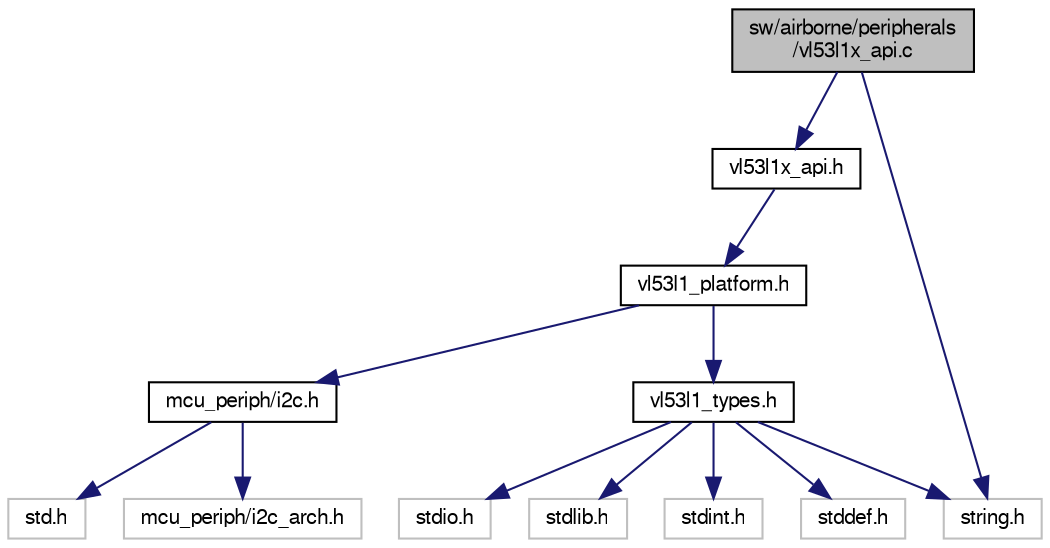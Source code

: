 digraph "sw/airborne/peripherals/vl53l1x_api.c"
{
  edge [fontname="FreeSans",fontsize="10",labelfontname="FreeSans",labelfontsize="10"];
  node [fontname="FreeSans",fontsize="10",shape=record];
  Node1 [label="sw/airborne/peripherals\l/vl53l1x_api.c",height=0.2,width=0.4,color="black", fillcolor="grey75", style="filled", fontcolor="black"];
  Node1 -> Node2 [color="midnightblue",fontsize="10",style="solid",fontname="FreeSans"];
  Node2 [label="vl53l1x_api.h",height=0.2,width=0.4,color="black", fillcolor="white", style="filled",URL="$vl53l1x__api_8h.html",tooltip="Functions definition. "];
  Node2 -> Node3 [color="midnightblue",fontsize="10",style="solid",fontname="FreeSans"];
  Node3 [label="vl53l1_platform.h",height=0.2,width=0.4,color="black", fillcolor="white", style="filled",URL="$vl53l1__platform_8h.html",tooltip="Those platform functions are platform dependent and have to be implemented by the user..."];
  Node3 -> Node4 [color="midnightblue",fontsize="10",style="solid",fontname="FreeSans"];
  Node4 [label="vl53l1_types.h",height=0.2,width=0.4,color="black", fillcolor="white", style="filled",URL="$vl53l1__types_8h.html",tooltip="VL53L1 types definition. "];
  Node4 -> Node5 [color="midnightblue",fontsize="10",style="solid",fontname="FreeSans"];
  Node5 [label="stdint.h",height=0.2,width=0.4,color="grey75", fillcolor="white", style="filled"];
  Node4 -> Node6 [color="midnightblue",fontsize="10",style="solid",fontname="FreeSans"];
  Node6 [label="stddef.h",height=0.2,width=0.4,color="grey75", fillcolor="white", style="filled"];
  Node4 -> Node7 [color="midnightblue",fontsize="10",style="solid",fontname="FreeSans"];
  Node7 [label="string.h",height=0.2,width=0.4,color="grey75", fillcolor="white", style="filled"];
  Node4 -> Node8 [color="midnightblue",fontsize="10",style="solid",fontname="FreeSans"];
  Node8 [label="stdio.h",height=0.2,width=0.4,color="grey75", fillcolor="white", style="filled"];
  Node4 -> Node9 [color="midnightblue",fontsize="10",style="solid",fontname="FreeSans"];
  Node9 [label="stdlib.h",height=0.2,width=0.4,color="grey75", fillcolor="white", style="filled"];
  Node3 -> Node10 [color="midnightblue",fontsize="10",style="solid",fontname="FreeSans"];
  Node10 [label="mcu_periph/i2c.h",height=0.2,width=0.4,color="black", fillcolor="white", style="filled",URL="$i2c_8h.html",tooltip="Architecture independent I2C (Inter-Integrated Circuit Bus) API. "];
  Node10 -> Node11 [color="midnightblue",fontsize="10",style="solid",fontname="FreeSans"];
  Node11 [label="std.h",height=0.2,width=0.4,color="grey75", fillcolor="white", style="filled"];
  Node10 -> Node12 [color="midnightblue",fontsize="10",style="solid",fontname="FreeSans"];
  Node12 [label="mcu_periph/i2c_arch.h",height=0.2,width=0.4,color="grey75", fillcolor="white", style="filled"];
  Node1 -> Node7 [color="midnightblue",fontsize="10",style="solid",fontname="FreeSans"];
}
